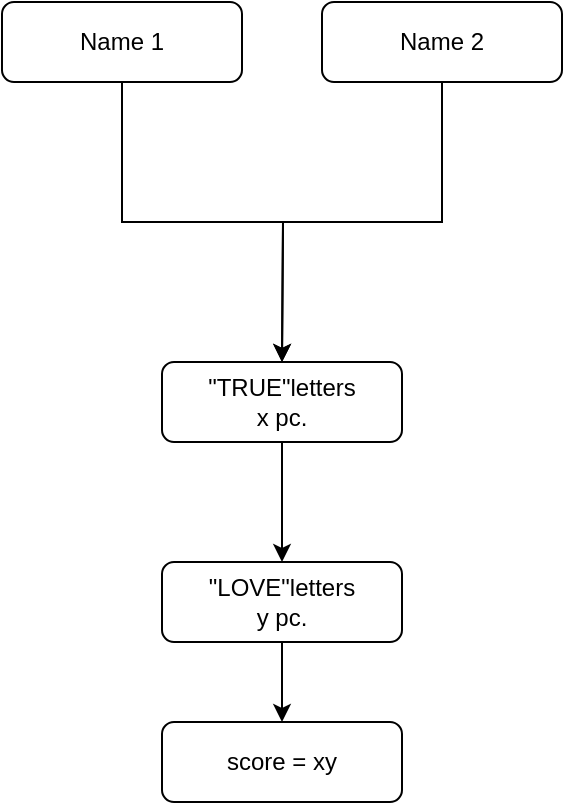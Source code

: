 <mxfile version="21.6.5" type="device">
  <diagram id="C5RBs43oDa-KdzZeNtuy" name="Page-1">
    <mxGraphModel dx="696" dy="827" grid="1" gridSize="10" guides="1" tooltips="1" connect="1" arrows="1" fold="1" page="1" pageScale="1" pageWidth="827" pageHeight="1169" math="0" shadow="0">
      <root>
        <mxCell id="WIyWlLk6GJQsqaUBKTNV-0" />
        <mxCell id="WIyWlLk6GJQsqaUBKTNV-1" parent="WIyWlLk6GJQsqaUBKTNV-0" />
        <mxCell id="6CIqCGOQ2Ym0L9m_bu-F-1" style="edgeStyle=orthogonalEdgeStyle;rounded=0;orthogonalLoop=1;jettySize=auto;html=1;exitX=0.5;exitY=1;exitDx=0;exitDy=0;entryX=0.5;entryY=0;entryDx=0;entryDy=0;" edge="1" parent="WIyWlLk6GJQsqaUBKTNV-1" source="WIyWlLk6GJQsqaUBKTNV-3">
          <mxGeometry relative="1" as="geometry">
            <mxPoint x="300" y="260" as="targetPoint" />
          </mxGeometry>
        </mxCell>
        <mxCell id="WIyWlLk6GJQsqaUBKTNV-3" value="Name 1" style="rounded=1;whiteSpace=wrap;html=1;fontSize=12;glass=0;strokeWidth=1;shadow=0;" parent="WIyWlLk6GJQsqaUBKTNV-1" vertex="1">
          <mxGeometry x="160" y="80" width="120" height="40" as="geometry" />
        </mxCell>
        <mxCell id="6CIqCGOQ2Ym0L9m_bu-F-2" style="edgeStyle=orthogonalEdgeStyle;rounded=0;orthogonalLoop=1;jettySize=auto;html=1;exitX=0.5;exitY=1;exitDx=0;exitDy=0;entryX=0.5;entryY=0;entryDx=0;entryDy=0;" edge="1" parent="WIyWlLk6GJQsqaUBKTNV-1" source="6CIqCGOQ2Ym0L9m_bu-F-0">
          <mxGeometry relative="1" as="geometry">
            <mxPoint x="300" y="260" as="targetPoint" />
          </mxGeometry>
        </mxCell>
        <mxCell id="6CIqCGOQ2Ym0L9m_bu-F-0" value="Name 2" style="rounded=1;whiteSpace=wrap;html=1;fontSize=12;glass=0;strokeWidth=1;shadow=0;" vertex="1" parent="WIyWlLk6GJQsqaUBKTNV-1">
          <mxGeometry x="320" y="80" width="120" height="40" as="geometry" />
        </mxCell>
        <mxCell id="6CIqCGOQ2Ym0L9m_bu-F-5" value="score = xy" style="rounded=1;whiteSpace=wrap;html=1;fontSize=12;glass=0;strokeWidth=1;shadow=0;" vertex="1" parent="WIyWlLk6GJQsqaUBKTNV-1">
          <mxGeometry x="240" y="440" width="120" height="40" as="geometry" />
        </mxCell>
        <mxCell id="6CIqCGOQ2Ym0L9m_bu-F-9" style="edgeStyle=orthogonalEdgeStyle;rounded=0;orthogonalLoop=1;jettySize=auto;html=1;exitX=0.5;exitY=1;exitDx=0;exitDy=0;entryX=0.5;entryY=0;entryDx=0;entryDy=0;" edge="1" parent="WIyWlLk6GJQsqaUBKTNV-1" source="6CIqCGOQ2Ym0L9m_bu-F-7" target="6CIqCGOQ2Ym0L9m_bu-F-8">
          <mxGeometry relative="1" as="geometry" />
        </mxCell>
        <mxCell id="6CIqCGOQ2Ym0L9m_bu-F-7" value="&quot;TRUE&quot;letters&lt;br&gt;x pc." style="rounded=1;whiteSpace=wrap;html=1;fontSize=12;glass=0;strokeWidth=1;shadow=0;" vertex="1" parent="WIyWlLk6GJQsqaUBKTNV-1">
          <mxGeometry x="240" y="260" width="120" height="40" as="geometry" />
        </mxCell>
        <mxCell id="6CIqCGOQ2Ym0L9m_bu-F-10" style="edgeStyle=orthogonalEdgeStyle;rounded=0;orthogonalLoop=1;jettySize=auto;html=1;exitX=0.5;exitY=1;exitDx=0;exitDy=0;entryX=0.5;entryY=0;entryDx=0;entryDy=0;" edge="1" parent="WIyWlLk6GJQsqaUBKTNV-1" source="6CIqCGOQ2Ym0L9m_bu-F-8" target="6CIqCGOQ2Ym0L9m_bu-F-5">
          <mxGeometry relative="1" as="geometry" />
        </mxCell>
        <mxCell id="6CIqCGOQ2Ym0L9m_bu-F-8" value="&quot;LOVE&quot;letters&lt;br&gt;y pc." style="rounded=1;whiteSpace=wrap;html=1;fontSize=12;glass=0;strokeWidth=1;shadow=0;" vertex="1" parent="WIyWlLk6GJQsqaUBKTNV-1">
          <mxGeometry x="240" y="360" width="120" height="40" as="geometry" />
        </mxCell>
      </root>
    </mxGraphModel>
  </diagram>
</mxfile>
